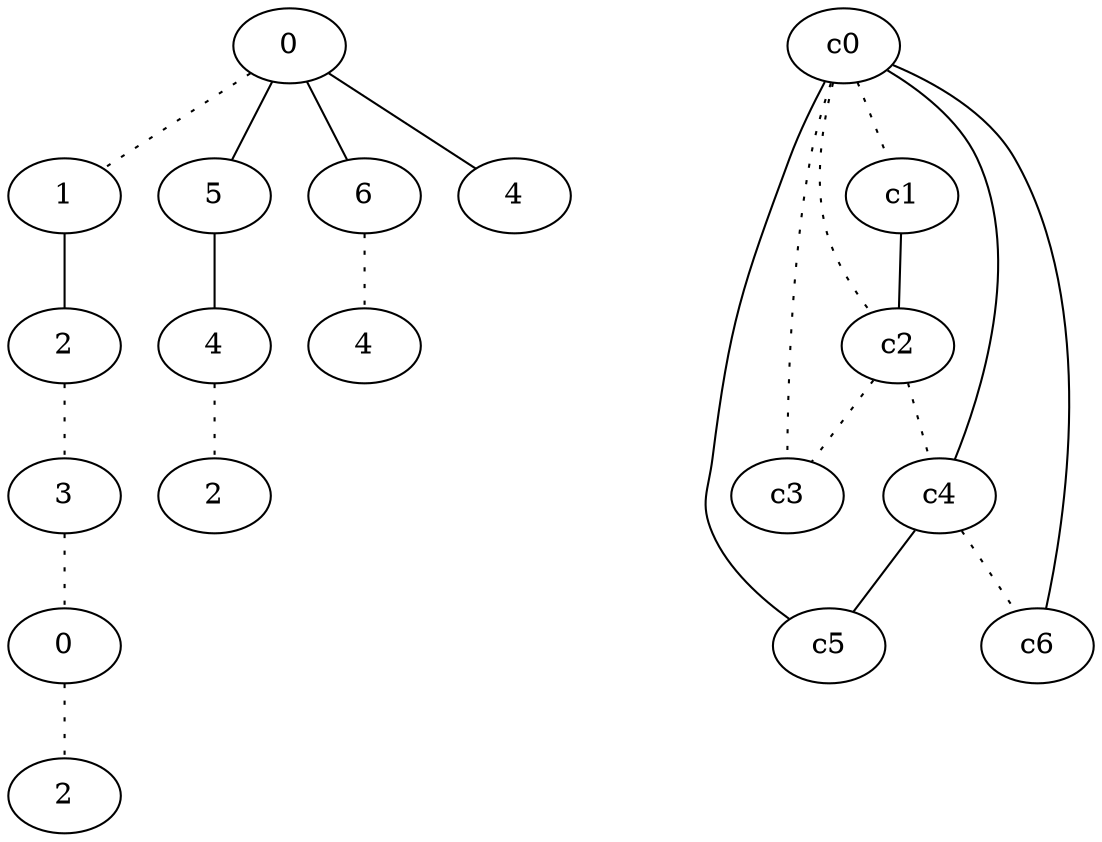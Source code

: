 graph {
a0[label=0];
a1[label=1];
a2[label=2];
a3[label=3];
a4[label=0];
a5[label=2];
a6[label=5];
a7[label=4];
a8[label=2];
a9[label=6];
a10[label=4];
a11[label=4];
a0 -- a1 [style=dotted];
a0 -- a6;
a0 -- a9;
a0 -- a11;
a1 -- a2;
a2 -- a3 [style=dotted];
a3 -- a4 [style=dotted];
a4 -- a5 [style=dotted];
a6 -- a7;
a7 -- a8 [style=dotted];
a9 -- a10 [style=dotted];
c0 -- c1 [style=dotted];
c0 -- c2 [style=dotted];
c0 -- c3 [style=dotted];
c0 -- c4;
c0 -- c5;
c0 -- c6;
c1 -- c2;
c2 -- c3 [style=dotted];
c2 -- c4 [style=dotted];
c4 -- c5;
c4 -- c6 [style=dotted];
}
